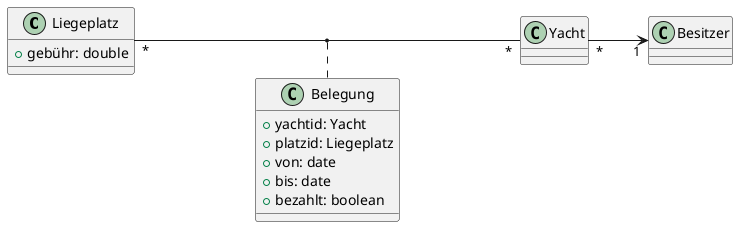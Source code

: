 @startuml

left to right direction

class Liegeplatz {
    +gebühr: double
}

class Belegung {
    +yachtid: Yacht
    +platzid: Liegeplatz
    +von: date
    +bis: date
    +bezahlt: boolean
}

class Yacht

class Besitzer

Liegeplatz "*"---"*"Yacht
Yacht"*" --> "1"Besitzer
(Liegeplatz, Yacht) .. Belegung


@enduml